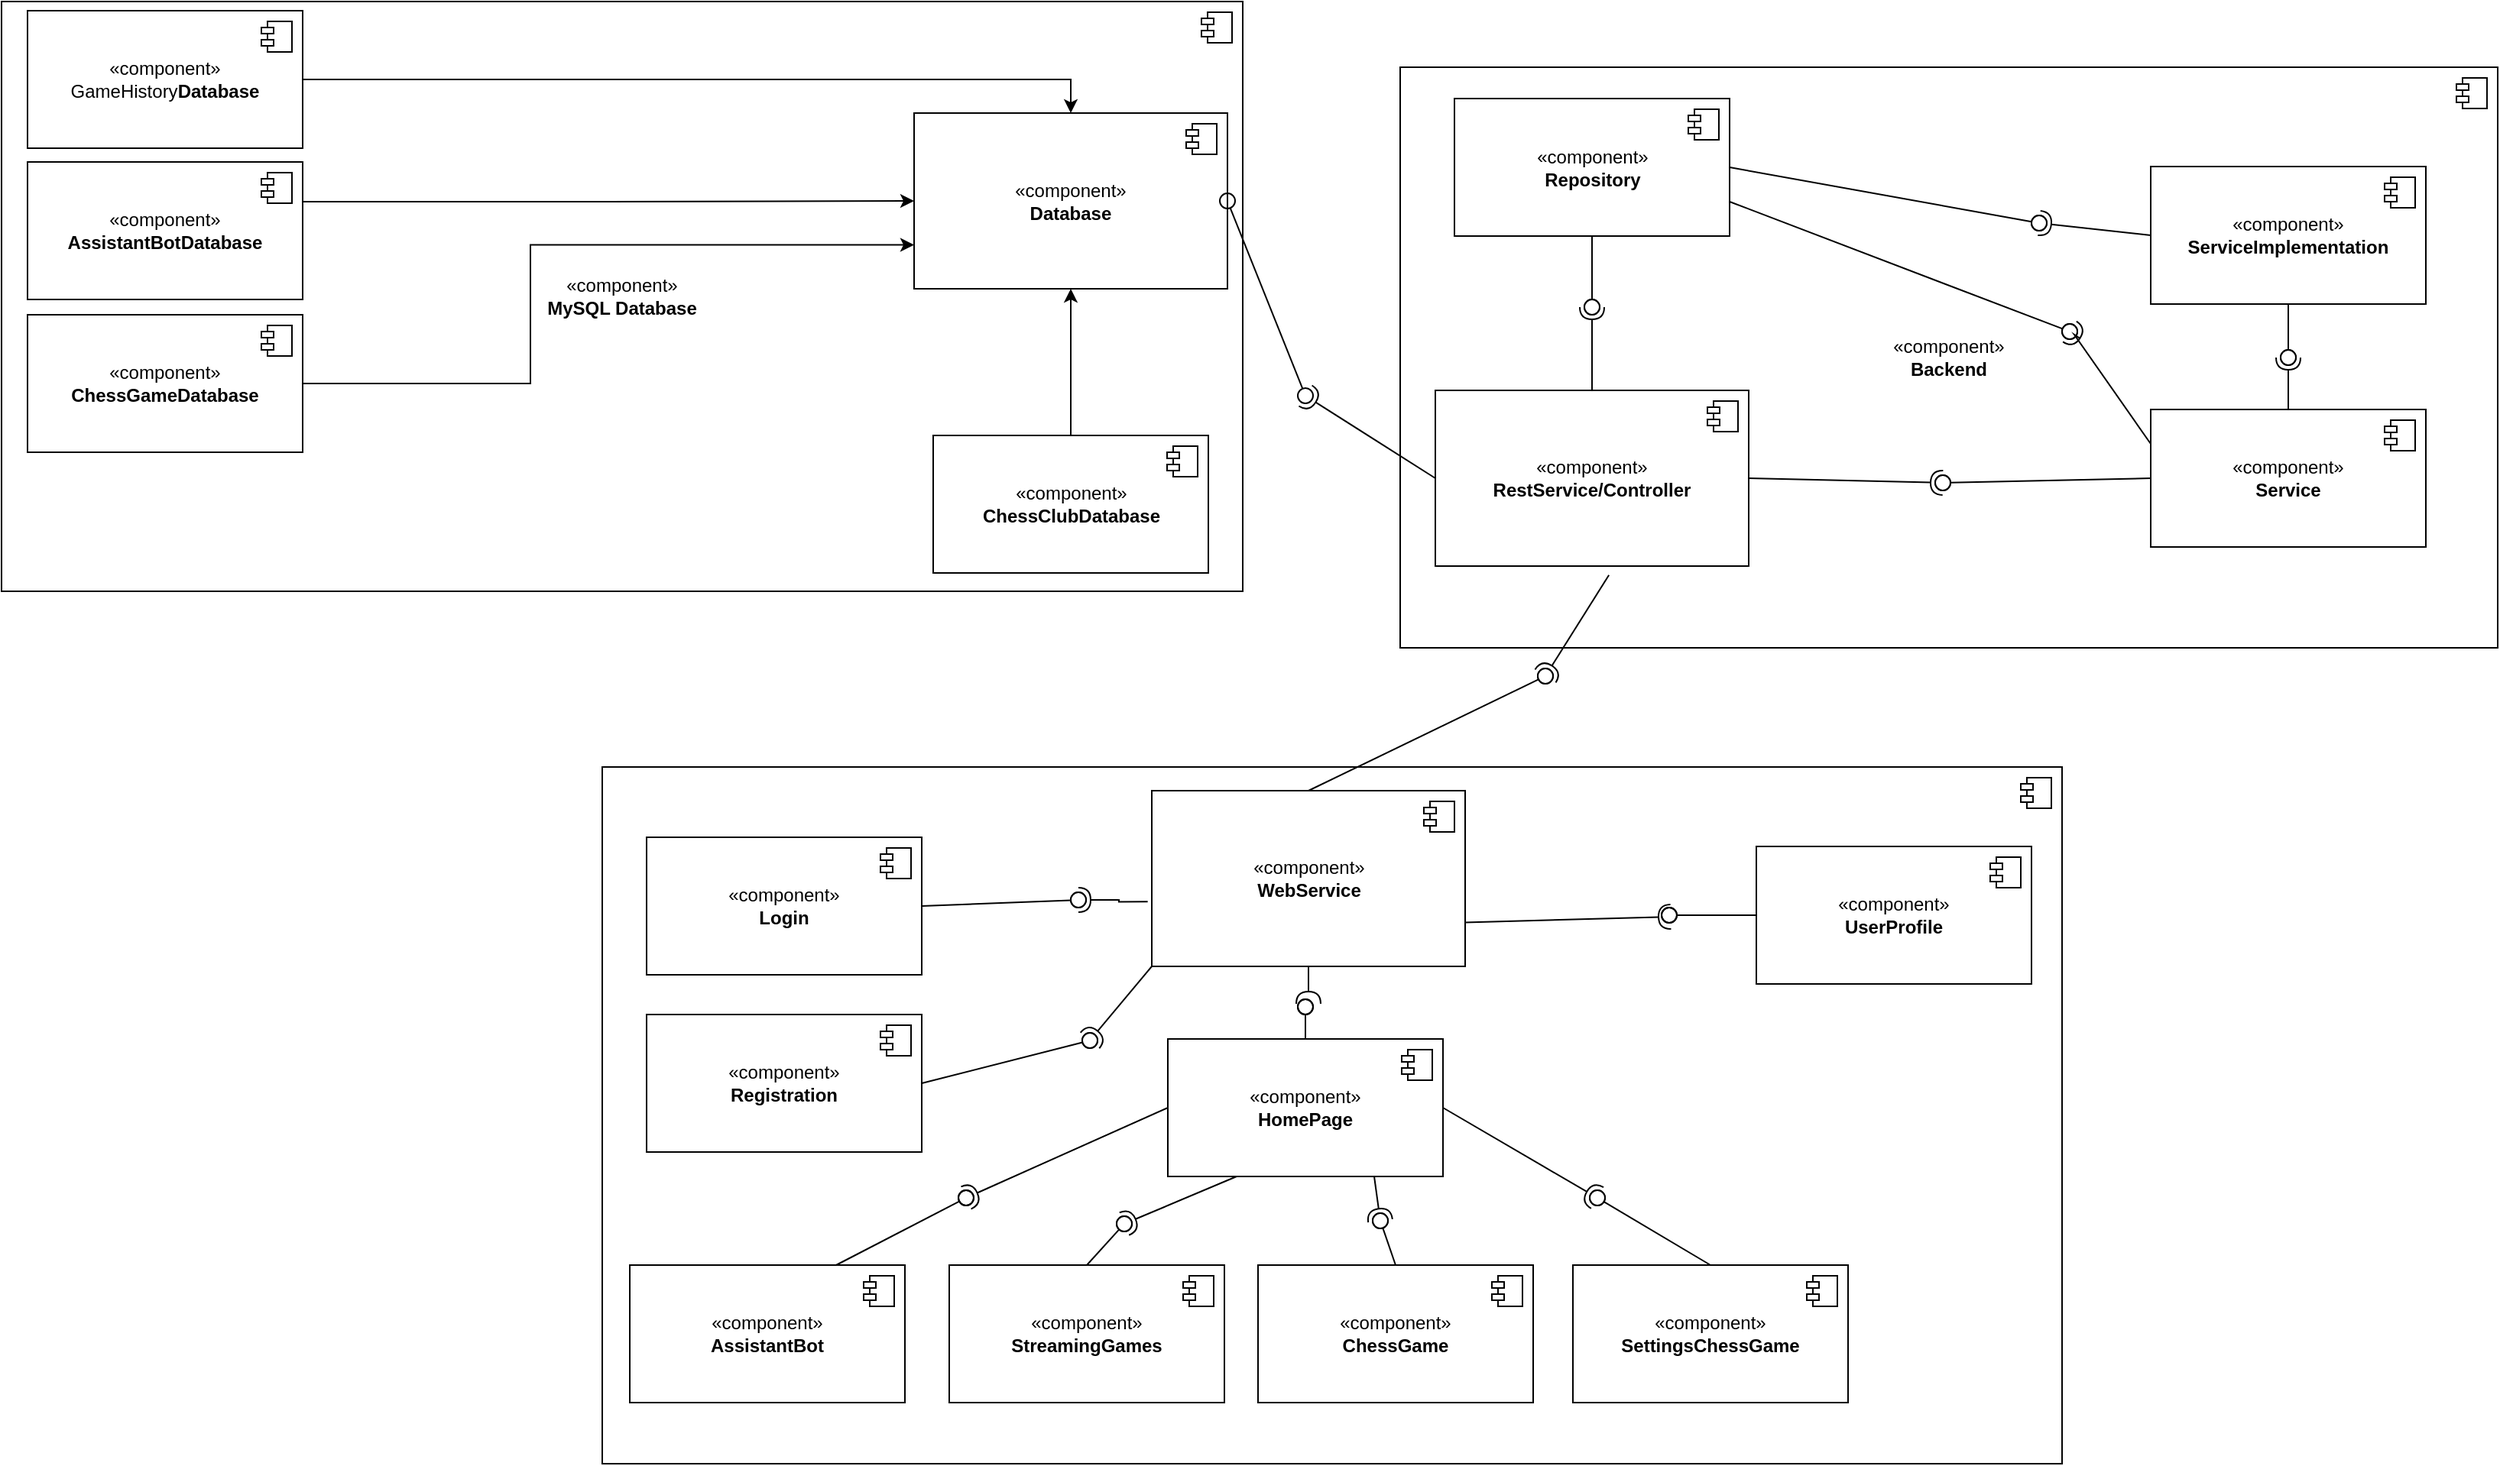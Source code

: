 <mxfile version="22.0.3" type="device">
  <diagram name="Seite-1" id="GYqesnZQCZs1QaEqhSTq">
    <mxGraphModel dx="1295" dy="1504" grid="0" gridSize="10" guides="1" tooltips="1" connect="1" arrows="1" fold="1" page="1" pageScale="1" pageWidth="1654" pageHeight="1169" background="#FFFFFF" math="0" shadow="0">
      <root>
        <mxCell id="0" />
        <mxCell id="1" parent="0" />
        <mxCell id="MvTKbooedZdlY5eyJeiM-1" value="&lt;font&gt;«component»&lt;br&gt;&lt;/font&gt;&lt;div&gt;&lt;font&gt;&lt;b&gt;MySQL Database&lt;/b&gt;&lt;/font&gt;&lt;/div&gt;" style="html=1;dropTarget=0;whiteSpace=wrap;fillColor=#FFFFFF;strokeColor=#000000;container=0;fontColor=#000000;" parent="1" vertex="1">
          <mxGeometry x="12" y="112" width="812" height="386" as="geometry" />
        </mxCell>
        <mxCell id="MvTKbooedZdlY5eyJeiM-44" style="edgeStyle=orthogonalEdgeStyle;rounded=0;orthogonalLoop=1;jettySize=auto;html=1;entryX=0;entryY=0.5;entryDx=0;entryDy=0;strokeColor=#000000;exitX=1;exitY=0.5;exitDx=0;exitDy=0;fillColor=#FFFFFF;fontColor=#000000;" parent="1" source="4gdbyEsOkvN1cczmlgGf-1" target="MvTKbooedZdlY5eyJeiM-42" edge="1">
          <mxGeometry relative="1" as="geometry">
            <mxPoint x="200.5" y="241" as="sourcePoint" />
            <Array as="points">
              <mxPoint x="209" y="243" />
              <mxPoint x="409" y="243" />
            </Array>
          </mxGeometry>
        </mxCell>
        <mxCell id="MvTKbooedZdlY5eyJeiM-47" style="edgeStyle=orthogonalEdgeStyle;rounded=0;orthogonalLoop=1;jettySize=auto;html=1;entryX=0.5;entryY=1;entryDx=0;entryDy=0;strokeColor=#000000;fillColor=#FFFFFF;fontColor=#000000;" parent="1" source="MvTKbooedZdlY5eyJeiM-11" target="MvTKbooedZdlY5eyJeiM-42" edge="1">
          <mxGeometry relative="1" as="geometry" />
        </mxCell>
        <mxCell id="MvTKbooedZdlY5eyJeiM-11" value="&lt;div&gt;&lt;font&gt;«component»&lt;/font&gt;&lt;/div&gt;&lt;div&gt;&lt;font&gt;&lt;b&gt;ChessClubDatabase&lt;/b&gt;&lt;br&gt;&lt;/font&gt;&lt;/div&gt;" style="html=1;dropTarget=0;whiteSpace=wrap;fillColor=#FFFFFF;strokeColor=#000000;container=0;fontColor=#000000;" parent="1" vertex="1">
          <mxGeometry x="621.5" y="396" width="180" height="90" as="geometry" />
        </mxCell>
        <mxCell id="MvTKbooedZdlY5eyJeiM-27" value="&lt;font&gt;«component»&lt;br&gt;&lt;/font&gt;&lt;div&gt;&lt;font&gt;&lt;b&gt;Backend&lt;/b&gt;&lt;/font&gt;&lt;/div&gt;" style="html=1;dropTarget=0;whiteSpace=wrap;fillColor=#FFFFFF;strokeColor=#000000;container=0;fontColor=#000000;" parent="1" vertex="1">
          <mxGeometry x="927" y="155" width="718" height="380" as="geometry" />
        </mxCell>
        <mxCell id="MvTKbooedZdlY5eyJeiM-32" value="&lt;div&gt;&lt;font&gt;«component»&lt;/font&gt;&lt;/div&gt;&lt;div&gt;&lt;font&gt;&lt;b&gt;Repository&lt;/b&gt;&lt;br&gt;&lt;/font&gt;&lt;/div&gt;" style="html=1;dropTarget=0;whiteSpace=wrap;fillColor=#FFFFFF;strokeColor=#000000;container=0;fontColor=#000000;" parent="1" vertex="1">
          <mxGeometry x="962.5" y="175.5" width="180" height="90" as="geometry" />
        </mxCell>
        <mxCell id="MvTKbooedZdlY5eyJeiM-36" value="&lt;div&gt;&lt;font&gt;«component»&lt;/font&gt;&lt;/div&gt;&lt;div&gt;&lt;font&gt;&lt;b&gt;ServiceImplementation&lt;br&gt;&lt;/b&gt;&lt;/font&gt;&lt;/div&gt;" style="html=1;dropTarget=0;whiteSpace=wrap;fillColor=#FFFFFF;strokeColor=#000000;container=0;fontColor=#000000;" parent="1" vertex="1">
          <mxGeometry x="1418" y="220" width="180" height="90" as="geometry" />
        </mxCell>
        <mxCell id="MvTKbooedZdlY5eyJeiM-38" value="&lt;div&gt;&lt;font&gt;«component»&lt;/font&gt;&lt;/div&gt;&lt;div&gt;&lt;font&gt;&lt;b&gt;Service&lt;/b&gt;&lt;br&gt;&lt;/font&gt;&lt;/div&gt;" style="html=1;dropTarget=0;whiteSpace=wrap;fillColor=#FFFFFF;strokeColor=#000000;container=0;fontColor=#000000;" parent="1" vertex="1">
          <mxGeometry x="1418" y="379" width="180" height="90" as="geometry" />
        </mxCell>
        <mxCell id="MvTKbooedZdlY5eyJeiM-40" value="&lt;div&gt;&lt;font&gt;«component»&lt;/font&gt;&lt;/div&gt;&lt;div&gt;&lt;font&gt;&lt;b&gt;RestService/Controller&lt;/b&gt;&lt;/font&gt;&lt;/div&gt;" style="html=1;dropTarget=0;whiteSpace=wrap;strokeColor=#000000;fillColor=#FFFFFF;container=0;fontColor=#000000;" parent="1" vertex="1">
          <mxGeometry x="950" y="366.5" width="205" height="115" as="geometry" />
        </mxCell>
        <mxCell id="MvTKbooedZdlY5eyJeiM-42" value="&lt;div&gt;&lt;font&gt;«component»&lt;/font&gt;&lt;/div&gt;&lt;div&gt;&lt;font&gt;&lt;b&gt;Database&lt;/b&gt;&lt;/font&gt;&lt;/div&gt;" style="html=1;dropTarget=0;whiteSpace=wrap;strokeColor=#000000;fillColor=#FFFFFF;gradientColor=none;container=0;fontColor=#000000;" parent="1" vertex="1">
          <mxGeometry x="609" y="185" width="205" height="115" as="geometry" />
        </mxCell>
        <mxCell id="MvTKbooedZdlY5eyJeiM-52" value="" style="rounded=0;orthogonalLoop=1;jettySize=auto;html=1;endArrow=halfCircle;endFill=0;endSize=6;strokeWidth=1;sketch=0;strokeColor=#000000;entryX=0.467;entryY=0.267;entryDx=0;entryDy=0;entryPerimeter=0;exitX=0;exitY=0.5;exitDx=0;exitDy=0;fillColor=#FFFFFF;fontColor=#000000;" parent="1" source="MvTKbooedZdlY5eyJeiM-40" target="MvTKbooedZdlY5eyJeiM-54" edge="1">
          <mxGeometry relative="1" as="geometry">
            <mxPoint x="699" y="602" as="sourcePoint" />
          </mxGeometry>
        </mxCell>
        <mxCell id="MvTKbooedZdlY5eyJeiM-53" value="" style="rounded=0;orthogonalLoop=1;jettySize=auto;html=1;endArrow=oval;endFill=0;sketch=0;sourcePerimeterSpacing=0;targetPerimeterSpacing=0;endSize=10;entryX=1;entryY=0.5;entryDx=0;entryDy=0;strokeColor=#000000;fillColor=#FFFFFF;fontColor=#000000;" parent="1" source="MvTKbooedZdlY5eyJeiM-54" target="MvTKbooedZdlY5eyJeiM-42" edge="1">
          <mxGeometry relative="1" as="geometry">
            <mxPoint x="817" y="739" as="sourcePoint" />
            <Array as="points" />
          </mxGeometry>
        </mxCell>
        <mxCell id="MvTKbooedZdlY5eyJeiM-54" value="" style="ellipse;whiteSpace=wrap;html=1;align=center;aspect=fixed;resizable=0;perimeter=centerPerimeter;rotatable=0;allowArrows=0;points=[];outlineConnect=1;container=0;fillColor=#FFFFFF;fontColor=#000000;strokeColor=#000000;" parent="1" vertex="1">
          <mxGeometry x="860" y="365" width="10" height="10" as="geometry" />
        </mxCell>
        <mxCell id="MvTKbooedZdlY5eyJeiM-59" value="" style="rounded=0;orthogonalLoop=1;jettySize=auto;html=1;endArrow=halfCircle;endFill=0;endSize=6;strokeWidth=1;sketch=0;strokeColor=#000000;exitX=1;exitY=0.5;exitDx=0;exitDy=0;fillColor=#FFFFFF;fontColor=#000000;" parent="1" source="MvTKbooedZdlY5eyJeiM-40" target="MvTKbooedZdlY5eyJeiM-61" edge="1">
          <mxGeometry relative="1" as="geometry">
            <mxPoint x="1101" y="635" as="sourcePoint" />
          </mxGeometry>
        </mxCell>
        <mxCell id="MvTKbooedZdlY5eyJeiM-60" value="" style="rounded=0;orthogonalLoop=1;jettySize=auto;html=1;endArrow=oval;endFill=0;sketch=0;sourcePerimeterSpacing=0;targetPerimeterSpacing=0;endSize=10;strokeColor=#000000;exitX=0;exitY=0.5;exitDx=0;exitDy=0;entryX=0.533;entryY=0.267;entryDx=0;entryDy=0;entryPerimeter=0;fillColor=#FFFFFF;fontColor=#000000;" parent="1" source="MvTKbooedZdlY5eyJeiM-38" target="MvTKbooedZdlY5eyJeiM-61" edge="1">
          <mxGeometry relative="1" as="geometry">
            <mxPoint x="1061" y="635" as="sourcePoint" />
            <mxPoint x="1078" y="618" as="targetPoint" />
          </mxGeometry>
        </mxCell>
        <mxCell id="MvTKbooedZdlY5eyJeiM-61" value="" style="ellipse;whiteSpace=wrap;html=1;align=center;aspect=fixed;resizable=0;perimeter=centerPerimeter;rotatable=0;allowArrows=0;points=[];outlineConnect=1;container=0;fillColor=#FFFFFF;fontColor=#000000;strokeColor=#000000;" parent="1" vertex="1">
          <mxGeometry x="1277" y="422" width="10" height="10" as="geometry" />
        </mxCell>
        <mxCell id="MvTKbooedZdlY5eyJeiM-62" value="" style="rounded=0;orthogonalLoop=1;jettySize=auto;html=1;endArrow=oval;endFill=0;sketch=0;sourcePerimeterSpacing=0;targetPerimeterSpacing=0;endSize=10;strokeColor=#000000;exitX=0.5;exitY=1;exitDx=0;exitDy=0;entryX=0.7;entryY=0.9;entryDx=0;entryDy=0;entryPerimeter=0;fillColor=#FFFFFF;fontColor=#000000;" parent="1" source="MvTKbooedZdlY5eyJeiM-32" target="MvTKbooedZdlY5eyJeiM-64" edge="1">
          <mxGeometry relative="1" as="geometry">
            <mxPoint x="1257" y="310" as="sourcePoint" />
            <mxPoint x="1143" y="304" as="targetPoint" />
          </mxGeometry>
        </mxCell>
        <mxCell id="MvTKbooedZdlY5eyJeiM-63" value="" style="rounded=0;orthogonalLoop=1;jettySize=auto;html=1;endArrow=halfCircle;endFill=0;endSize=6;strokeWidth=1;sketch=0;strokeColor=#000000;exitX=0.5;exitY=0;exitDx=0;exitDy=0;entryX=0.95;entryY=0.7;entryDx=0;entryDy=0;entryPerimeter=0;fillColor=#FFFFFF;fontColor=#000000;" parent="1" source="MvTKbooedZdlY5eyJeiM-40" target="MvTKbooedZdlY5eyJeiM-64" edge="1">
          <mxGeometry relative="1" as="geometry">
            <mxPoint x="1023" y="311" as="sourcePoint" />
            <mxPoint x="1076" y="313" as="targetPoint" />
          </mxGeometry>
        </mxCell>
        <mxCell id="MvTKbooedZdlY5eyJeiM-64" value="" style="ellipse;whiteSpace=wrap;html=1;align=center;aspect=fixed;resizable=0;perimeter=centerPerimeter;rotatable=0;allowArrows=0;points=[];outlineConnect=1;container=0;fillColor=#FFFFFF;fontColor=#000000;strokeColor=#000000;" parent="1" vertex="1">
          <mxGeometry x="1047.5" y="307" width="10" height="10" as="geometry" />
        </mxCell>
        <mxCell id="MvTKbooedZdlY5eyJeiM-70" value="" style="rounded=0;orthogonalLoop=1;jettySize=auto;html=1;endArrow=oval;endFill=0;sketch=0;sourcePerimeterSpacing=0;targetPerimeterSpacing=0;endSize=10;strokeColor=#000000;exitX=0.533;exitY=0.967;exitDx=0;exitDy=0;exitPerimeter=0;entryX=0.533;entryY=0.3;entryDx=0;entryDy=0;entryPerimeter=0;fillColor=#FFFFFF;fontColor=#000000;" parent="1" edge="1">
          <mxGeometry relative="1" as="geometry">
            <mxPoint x="1506" y="352" as="sourcePoint" />
            <mxPoint x="1506" y="352" as="targetPoint" />
          </mxGeometry>
        </mxCell>
        <mxCell id="MvTKbooedZdlY5eyJeiM-78" value="" style="rounded=0;orthogonalLoop=1;jettySize=auto;html=1;endArrow=halfCircle;endFill=0;endSize=6;strokeWidth=1;sketch=0;strokeColor=#000000;exitX=0;exitY=0.5;exitDx=0;exitDy=0;fillColor=#FFFFFF;fontColor=#000000;" parent="1" source="MvTKbooedZdlY5eyJeiM-36" target="MvTKbooedZdlY5eyJeiM-80" edge="1">
          <mxGeometry relative="1" as="geometry">
            <mxPoint x="1101" y="635" as="sourcePoint" />
          </mxGeometry>
        </mxCell>
        <mxCell id="MvTKbooedZdlY5eyJeiM-79" value="" style="rounded=0;orthogonalLoop=1;jettySize=auto;html=1;endArrow=oval;endFill=0;sketch=0;sourcePerimeterSpacing=0;targetPerimeterSpacing=0;endSize=10;strokeColor=#000000;exitX=1;exitY=0.5;exitDx=0;exitDy=0;fillColor=#FFFFFF;fontColor=#000000;" parent="1" source="MvTKbooedZdlY5eyJeiM-32" target="MvTKbooedZdlY5eyJeiM-80" edge="1">
          <mxGeometry relative="1" as="geometry">
            <mxPoint x="1061" y="635" as="sourcePoint" />
            <mxPoint x="1060" y="615" as="targetPoint" />
          </mxGeometry>
        </mxCell>
        <mxCell id="MvTKbooedZdlY5eyJeiM-80" value="" style="ellipse;whiteSpace=wrap;html=1;align=center;aspect=fixed;resizable=0;perimeter=centerPerimeter;rotatable=0;allowArrows=0;points=[];outlineConnect=1;container=0;fillColor=#FFFFFF;fontColor=#000000;strokeColor=#000000;" parent="1" vertex="1">
          <mxGeometry x="1340" y="252" width="10" height="10" as="geometry" />
        </mxCell>
        <mxCell id="MvTKbooedZdlY5eyJeiM-81" value="" style="rounded=0;orthogonalLoop=1;jettySize=auto;html=1;endArrow=oval;endFill=0;sketch=0;sourcePerimeterSpacing=0;targetPerimeterSpacing=0;endSize=10;strokeColor=#000000;exitX=1;exitY=0.75;exitDx=0;exitDy=0;entryX=0.133;entryY=0.35;entryDx=0;entryDy=0;entryPerimeter=0;fillColor=#FFFFFF;fontColor=#000000;" parent="1" source="MvTKbooedZdlY5eyJeiM-32" target="MvTKbooedZdlY5eyJeiM-82" edge="1">
          <mxGeometry relative="1" as="geometry">
            <mxPoint x="1153" y="231" as="sourcePoint" />
            <mxPoint x="1355" y="267" as="targetPoint" />
          </mxGeometry>
        </mxCell>
        <mxCell id="MvTKbooedZdlY5eyJeiM-82" value="" style="ellipse;whiteSpace=wrap;html=1;align=center;aspect=fixed;resizable=0;perimeter=centerPerimeter;rotatable=0;allowArrows=0;points=[];outlineConnect=1;container=0;fillColor=#FFFFFF;fontColor=#000000;strokeColor=#000000;" parent="1" vertex="1">
          <mxGeometry x="1360" y="323" width="10" height="10" as="geometry" />
        </mxCell>
        <mxCell id="MvTKbooedZdlY5eyJeiM-83" value="" style="rounded=0;orthogonalLoop=1;jettySize=auto;html=1;endArrow=halfCircle;endFill=0;endSize=6;strokeWidth=1;sketch=0;strokeColor=#000000;exitX=0;exitY=0.25;exitDx=0;exitDy=0;entryX=0.267;entryY=0.883;entryDx=0;entryDy=0;entryPerimeter=0;fillColor=#FFFFFF;fontColor=#000000;" parent="1" source="MvTKbooedZdlY5eyJeiM-38" target="MvTKbooedZdlY5eyJeiM-82" edge="1">
          <mxGeometry relative="1" as="geometry">
            <mxPoint x="1418" y="400" as="sourcePoint" />
            <mxPoint x="1345" y="392" as="targetPoint" />
            <Array as="points">
              <mxPoint x="1368" y="330" />
            </Array>
          </mxGeometry>
        </mxCell>
        <mxCell id="MvTKbooedZdlY5eyJeiM-84" value="" style="rounded=0;orthogonalLoop=1;jettySize=auto;html=1;endArrow=halfCircle;endFill=0;endSize=6;strokeWidth=1;sketch=0;strokeColor=#000000;fillColor=#FFFFFF;fontColor=#000000;" parent="1" source="MvTKbooedZdlY5eyJeiM-38" target="MvTKbooedZdlY5eyJeiM-86" edge="1">
          <mxGeometry relative="1" as="geometry">
            <mxPoint x="1101" y="549" as="sourcePoint" />
          </mxGeometry>
        </mxCell>
        <mxCell id="MvTKbooedZdlY5eyJeiM-85" value="" style="rounded=0;orthogonalLoop=1;jettySize=auto;html=1;endArrow=oval;endFill=0;sketch=0;sourcePerimeterSpacing=0;targetPerimeterSpacing=0;endSize=10;strokeColor=#000000;entryX=0.867;entryY=0.333;entryDx=0;entryDy=0;entryPerimeter=0;exitX=0.5;exitY=1;exitDx=0;exitDy=0;fillColor=#FFFFFF;fontColor=#000000;" parent="1" source="MvTKbooedZdlY5eyJeiM-36" target="MvTKbooedZdlY5eyJeiM-86" edge="1">
          <mxGeometry relative="1" as="geometry">
            <mxPoint x="1491.5" y="307" as="sourcePoint" />
            <mxPoint x="1516.5" y="353" as="targetPoint" />
          </mxGeometry>
        </mxCell>
        <mxCell id="MvTKbooedZdlY5eyJeiM-86" value="" style="ellipse;whiteSpace=wrap;html=1;align=center;aspect=fixed;resizable=0;perimeter=centerPerimeter;rotatable=0;allowArrows=0;points=[];outlineConnect=1;container=0;fillColor=#FFFFFF;fontColor=#000000;strokeColor=#000000;" parent="1" vertex="1">
          <mxGeometry x="1503" y="340" width="10" height="10" as="geometry" />
        </mxCell>
        <mxCell id="MvTKbooedZdlY5eyJeiM-87" value="&lt;font&gt;«component»&lt;br&gt;&lt;/font&gt;&lt;div&gt;&lt;font&gt;&lt;b&gt;Frontend&lt;/b&gt;&lt;/font&gt;&lt;/div&gt;" style="html=1;dropTarget=0;whiteSpace=wrap;fillColor=#FFFFFF;strokeColor=#000000;container=0;fontColor=#000000;" parent="1" vertex="1">
          <mxGeometry x="405" y="613" width="955" height="456" as="geometry" />
        </mxCell>
        <mxCell id="MvTKbooedZdlY5eyJeiM-89" value="&lt;div&gt;&lt;font&gt;«component»&lt;/font&gt;&lt;/div&gt;&lt;div&gt;&lt;font&gt;&lt;b&gt;WebService&lt;/b&gt;&lt;/font&gt;&lt;/div&gt;" style="html=1;dropTarget=0;whiteSpace=wrap;strokeColor=#000000;fillColor=#FFFFFF;container=0;fontColor=#000000;" parent="1" vertex="1">
          <mxGeometry x="764.5" y="628.5" width="205" height="115" as="geometry" />
        </mxCell>
        <mxCell id="MvTKbooedZdlY5eyJeiM-92" value="" style="rounded=0;orthogonalLoop=1;jettySize=auto;html=1;endArrow=halfCircle;endFill=0;endSize=6;strokeWidth=1;sketch=0;exitX=0.554;exitY=1.051;exitDx=0;exitDy=0;strokeColor=#000000;entryX=0.9;entryY=0.1;entryDx=0;entryDy=0;entryPerimeter=0;exitPerimeter=0;fillColor=#FFFFFF;fontColor=#000000;" parent="1" source="MvTKbooedZdlY5eyJeiM-40" target="MvTKbooedZdlY5eyJeiM-94" edge="1">
          <mxGeometry relative="1" as="geometry">
            <mxPoint x="1129.5" y="474" as="sourcePoint" />
            <mxPoint x="1034" y="543.5" as="targetPoint" />
          </mxGeometry>
        </mxCell>
        <mxCell id="MvTKbooedZdlY5eyJeiM-95" value="" style="rounded=0;orthogonalLoop=1;jettySize=auto;html=1;endArrow=oval;endFill=0;sketch=0;sourcePerimeterSpacing=0;targetPerimeterSpacing=0;endSize=10;exitX=0.5;exitY=0;exitDx=0;exitDy=0;strokeColor=#000000;fillColor=#FFFFFF;fontColor=#000000;" parent="1" source="MvTKbooedZdlY5eyJeiM-89" target="MvTKbooedZdlY5eyJeiM-94" edge="1">
          <mxGeometry relative="1" as="geometry">
            <mxPoint x="725" y="503" as="sourcePoint" />
            <mxPoint x="869" y="425" as="targetPoint" />
          </mxGeometry>
        </mxCell>
        <mxCell id="MvTKbooedZdlY5eyJeiM-94" value="" style="ellipse;whiteSpace=wrap;html=1;align=center;aspect=fixed;resizable=0;perimeter=centerPerimeter;rotatable=0;allowArrows=0;points=[];outlineConnect=1;container=0;fillColor=#FFFFFF;fontColor=#000000;strokeColor=#000000;" parent="1" vertex="1">
          <mxGeometry x="1017" y="548.5" width="10" height="10" as="geometry" />
        </mxCell>
        <mxCell id="MvTKbooedZdlY5eyJeiM-96" value="&lt;div&gt;&lt;font&gt;«component»&lt;/font&gt;&lt;/div&gt;&lt;div&gt;&lt;font&gt;&lt;b&gt;ChessGame&lt;/b&gt;&lt;br&gt;&lt;/font&gt;&lt;/div&gt;" style="html=1;dropTarget=0;whiteSpace=wrap;fillColor=#FFFFFF;strokeColor=#000000;container=0;fontColor=#000000;" parent="1" vertex="1">
          <mxGeometry x="834" y="939" width="180" height="90" as="geometry" />
        </mxCell>
        <mxCell id="MvTKbooedZdlY5eyJeiM-100" value="&lt;div&gt;&lt;font&gt;«component»&lt;/font&gt;&lt;/div&gt;&lt;div&gt;&lt;font&gt;&lt;b&gt;Registration&lt;/b&gt;&lt;br&gt;&lt;/font&gt;&lt;/div&gt;" style="html=1;dropTarget=0;whiteSpace=wrap;fillColor=#FFFFFF;strokeColor=#000000;container=0;fontColor=#000000;" parent="1" vertex="1">
          <mxGeometry x="434" y="775" width="180" height="90" as="geometry" />
        </mxCell>
        <mxCell id="MvTKbooedZdlY5eyJeiM-102" value="&lt;div&gt;&lt;font&gt;«component»&lt;/font&gt;&lt;/div&gt;&lt;div&gt;&lt;font&gt;&lt;b&gt;Login&lt;/b&gt;&lt;/font&gt;&lt;br&gt;&lt;/div&gt;" style="html=1;dropTarget=0;whiteSpace=wrap;fillColor=#FFFFFF;strokeColor=#000000;container=0;fontColor=#000000;" parent="1" vertex="1">
          <mxGeometry x="434" y="659" width="180" height="90" as="geometry" />
        </mxCell>
        <mxCell id="MvTKbooedZdlY5eyJeiM-106" value="&lt;div&gt;&lt;font&gt;«component»&lt;/font&gt;&lt;/div&gt;&lt;div&gt;&lt;font&gt;&lt;b&gt;HomePage&lt;/b&gt;&lt;br&gt;&lt;/font&gt;&lt;/div&gt;" style="html=1;dropTarget=0;whiteSpace=wrap;fillColor=#FFFFFF;strokeColor=#000000;container=0;fontColor=#000000;" parent="1" vertex="1">
          <mxGeometry x="775" y="791" width="180" height="90" as="geometry" />
        </mxCell>
        <mxCell id="MvTKbooedZdlY5eyJeiM-108" value="&lt;div&gt;&lt;font&gt;«component»&lt;/font&gt;&lt;/div&gt;&lt;div&gt;&lt;font&gt;&lt;b&gt;UserProfile&lt;/b&gt;&lt;br&gt;&lt;/font&gt;&lt;/div&gt;" style="html=1;dropTarget=0;whiteSpace=wrap;fillColor=#FFFFFF;strokeColor=#000000;container=0;fontColor=#000000;" parent="1" vertex="1">
          <mxGeometry x="1160" y="665" width="180" height="90" as="geometry" />
        </mxCell>
        <mxCell id="GyxYuytBnQCfA59tnKjW-6" value="" style="rounded=0;orthogonalLoop=1;jettySize=auto;html=1;endArrow=halfCircle;endFill=0;endSize=6;strokeWidth=1;sketch=0;exitX=1;exitY=0.75;exitDx=0;exitDy=0;strokeColor=#000000;fillColor=#FFFFFF;fontColor=#000000;" parent="1" source="MvTKbooedZdlY5eyJeiM-89" edge="1">
          <mxGeometry relative="1" as="geometry">
            <mxPoint x="797" y="622" as="sourcePoint" />
            <mxPoint x="1104" y="711" as="targetPoint" />
          </mxGeometry>
        </mxCell>
        <mxCell id="GyxYuytBnQCfA59tnKjW-5" value="" style="ellipse;whiteSpace=wrap;html=1;align=center;aspect=fixed;resizable=0;perimeter=centerPerimeter;rotatable=0;allowArrows=0;points=[];outlineConnect=1;container=0;fillColor=#FFFFFF;fontColor=#000000;strokeColor=#000000;" parent="1" vertex="1">
          <mxGeometry x="1098" y="705" width="10" height="10" as="geometry" />
        </mxCell>
        <mxCell id="GyxYuytBnQCfA59tnKjW-7" value="" style="rounded=0;orthogonalLoop=1;jettySize=auto;html=1;endArrow=oval;endFill=0;sketch=0;sourcePerimeterSpacing=0;targetPerimeterSpacing=0;endSize=10;strokeColor=#000000;exitX=0;exitY=0.5;exitDx=0;exitDy=0;entryX=0.3;entryY=-0.2;entryDx=0;entryDy=0;entryPerimeter=0;fillColor=#FFFFFF;fontColor=#000000;" parent="1" source="MvTKbooedZdlY5eyJeiM-108" target="GyxYuytBnQCfA59tnKjW-5" edge="1">
          <mxGeometry relative="1" as="geometry">
            <mxPoint x="1315" y="889" as="sourcePoint" />
            <mxPoint x="1114" y="725" as="targetPoint" />
          </mxGeometry>
        </mxCell>
        <mxCell id="GyxYuytBnQCfA59tnKjW-11" value="" style="rounded=0;orthogonalLoop=1;jettySize=auto;html=1;endArrow=halfCircle;endFill=0;endSize=6;strokeWidth=1;sketch=0;exitX=0;exitY=0.5;exitDx=0;exitDy=0;strokeColor=#000000;fillColor=#FFFFFF;fontColor=#000000;" parent="1" source="GyxYuytBnQCfA59tnKjW-19" edge="1">
          <mxGeometry relative="1" as="geometry">
            <mxPoint x="515" y="682" as="sourcePoint" />
            <mxPoint x="717" y="700" as="targetPoint" />
          </mxGeometry>
        </mxCell>
        <mxCell id="GyxYuytBnQCfA59tnKjW-16" value="" style="rounded=0;orthogonalLoop=1;jettySize=auto;html=1;endArrow=oval;endFill=0;sketch=0;sourcePerimeterSpacing=0;targetPerimeterSpacing=0;endSize=10;exitX=1;exitY=0.5;exitDx=0;exitDy=0;strokeColor=#000000;entryX=0.5;entryY=0.3;entryDx=0;entryDy=0;entryPerimeter=0;fillColor=#FFFFFF;fontColor=#000000;" parent="1" source="MvTKbooedZdlY5eyJeiM-100" target="x85bNRvsHFvpaz6X490h-4" edge="1">
          <mxGeometry relative="1" as="geometry">
            <mxPoint x="782" y="861" as="sourcePoint" />
            <mxPoint x="722" y="789" as="targetPoint" />
          </mxGeometry>
        </mxCell>
        <mxCell id="GyxYuytBnQCfA59tnKjW-18" value="" style="rounded=0;orthogonalLoop=1;jettySize=auto;html=1;endArrow=oval;endFill=0;sketch=0;sourcePerimeterSpacing=0;targetPerimeterSpacing=0;endSize=10;exitX=1;exitY=0.5;exitDx=0;exitDy=0;strokeColor=#000000;fillColor=#FFFFFF;fontColor=#000000;" parent="1" source="MvTKbooedZdlY5eyJeiM-102" target="GyxYuytBnQCfA59tnKjW-19" edge="1">
          <mxGeometry relative="1" as="geometry">
            <mxPoint x="822" y="875" as="sourcePoint" />
            <mxPoint x="879" y="697" as="targetPoint" />
          </mxGeometry>
        </mxCell>
        <mxCell id="GyxYuytBnQCfA59tnKjW-19" value="" style="ellipse;whiteSpace=wrap;html=1;align=center;aspect=fixed;resizable=0;perimeter=centerPerimeter;rotatable=0;allowArrows=0;points=[];outlineConnect=1;strokeColor=#000000;container=0;fillColor=#FFFFFF;fontColor=#000000;" parent="1" vertex="1">
          <mxGeometry x="711.5" y="695" width="10" height="10" as="geometry" />
        </mxCell>
        <mxCell id="GyxYuytBnQCfA59tnKjW-27" value="" style="rounded=0;orthogonalLoop=1;jettySize=auto;html=1;endArrow=halfCircle;endFill=0;endSize=6;strokeWidth=1;sketch=0;exitX=0.5;exitY=1;exitDx=0;exitDy=0;strokeColor=#000000;fillColor=#FFFFFF;fontColor=#000000;" parent="1" source="MvTKbooedZdlY5eyJeiM-89" edge="1">
          <mxGeometry relative="1" as="geometry">
            <mxPoint x="525" y="692" as="sourcePoint" />
            <mxPoint x="867" y="768" as="targetPoint" />
          </mxGeometry>
        </mxCell>
        <mxCell id="GyxYuytBnQCfA59tnKjW-28" value="" style="ellipse;whiteSpace=wrap;html=1;align=center;aspect=fixed;resizable=0;perimeter=centerPerimeter;rotatable=0;allowArrows=0;points=[];outlineConnect=1;container=0;fillColor=#FFFFFF;fontColor=#000000;strokeColor=#000000;" parent="1" vertex="1">
          <mxGeometry x="860" y="765" width="10" height="10" as="geometry" />
        </mxCell>
        <mxCell id="GyxYuytBnQCfA59tnKjW-29" value="" style="rounded=0;orthogonalLoop=1;jettySize=auto;html=1;endArrow=oval;endFill=0;sketch=0;sourcePerimeterSpacing=0;targetPerimeterSpacing=0;endSize=10;exitX=0.5;exitY=0;exitDx=0;exitDy=0;strokeColor=#000000;entryX=0.9;entryY=0.9;entryDx=0;entryDy=0;entryPerimeter=0;fillColor=#FFFFFF;fontColor=#000000;" parent="1" source="MvTKbooedZdlY5eyJeiM-106" target="GyxYuytBnQCfA59tnKjW-28" edge="1">
          <mxGeometry relative="1" as="geometry">
            <mxPoint x="412" y="894.5" as="sourcePoint" />
            <mxPoint x="472" y="927" as="targetPoint" />
          </mxGeometry>
        </mxCell>
        <mxCell id="4gdbyEsOkvN1cczmlgGf-1" value="&lt;div&gt;&lt;font&gt;«component»&lt;b&gt;&lt;br&gt;&lt;/b&gt;&lt;/font&gt;&lt;/div&gt;&lt;font&gt;&lt;b&gt;AssistantBot&lt;/b&gt;&lt;/font&gt;&lt;b style=&quot;background-color: initial;&quot;&gt;Database&lt;/b&gt;&lt;font&gt;&lt;b&gt;&lt;br&gt;&lt;/b&gt;&lt;/font&gt;" style="html=1;dropTarget=0;whiteSpace=wrap;fillColor=#FFFFFF;strokeColor=#000000;container=0;fontColor=#000000;" parent="1" vertex="1">
          <mxGeometry x="29" y="217" width="180" height="90" as="geometry" />
        </mxCell>
        <mxCell id="4gdbyEsOkvN1cczmlgGf-5" value="&lt;div&gt;&lt;font&gt;«component»&lt;/font&gt;&lt;/div&gt;&lt;div&gt;&lt;span style=&quot;background-color: initial;&quot;&gt;GameHistory&lt;/span&gt;&lt;b style=&quot;background-color: initial;&quot;&gt;Database&lt;/b&gt;&lt;/div&gt;" style="html=1;dropTarget=0;whiteSpace=wrap;fillColor=#FFFFFF;strokeColor=#000000;container=0;fontColor=#000000;" parent="1" vertex="1">
          <mxGeometry x="29" y="118" width="180" height="90" as="geometry" />
        </mxCell>
        <mxCell id="4gdbyEsOkvN1cczmlgGf-7" value="&lt;div&gt;&lt;font&gt;«component»&lt;b&gt;&lt;br&gt;&lt;/b&gt;&lt;/font&gt;&lt;/div&gt;&lt;div&gt;&lt;font&gt;&lt;b&gt;ChessGameDatabase&lt;/b&gt;&lt;/font&gt;&lt;/div&gt;" style="html=1;dropTarget=0;whiteSpace=wrap;fillColor=#FFFFFF;strokeColor=#000000;container=0;fontColor=#000000;" parent="1" vertex="1">
          <mxGeometry x="29" y="317" width="180" height="90" as="geometry" />
        </mxCell>
        <mxCell id="4gdbyEsOkvN1cczmlgGf-15" style="edgeStyle=orthogonalEdgeStyle;rounded=0;orthogonalLoop=1;jettySize=auto;html=1;entryX=0.5;entryY=0;entryDx=0;entryDy=0;strokeColor=#000000;exitX=1;exitY=0.5;exitDx=0;exitDy=0;fillColor=#FFFFFF;fontColor=#000000;" parent="1" source="4gdbyEsOkvN1cczmlgGf-5" target="MvTKbooedZdlY5eyJeiM-42" edge="1">
          <mxGeometry relative="1" as="geometry">
            <mxPoint x="215" y="272" as="sourcePoint" />
            <mxPoint x="619" y="253" as="targetPoint" />
          </mxGeometry>
        </mxCell>
        <mxCell id="4gdbyEsOkvN1cczmlgGf-19" style="edgeStyle=orthogonalEdgeStyle;rounded=0;orthogonalLoop=1;jettySize=auto;html=1;entryX=0;entryY=0.75;entryDx=0;entryDy=0;strokeColor=#000000;exitX=1;exitY=0.5;exitDx=0;exitDy=0;fillColor=#FFFFFF;fontColor=#000000;" parent="1" source="4gdbyEsOkvN1cczmlgGf-7" target="MvTKbooedZdlY5eyJeiM-42" edge="1">
          <mxGeometry relative="1" as="geometry">
            <mxPoint x="722" y="540" as="sourcePoint" />
            <mxPoint x="722" y="310" as="targetPoint" />
            <Array as="points">
              <mxPoint x="358" y="362" />
              <mxPoint x="358" y="271" />
            </Array>
          </mxGeometry>
        </mxCell>
        <mxCell id="4gdbyEsOkvN1cczmlgGf-28" value="&lt;div&gt;&lt;font&gt;«component»&lt;/font&gt;&lt;/div&gt;&lt;div&gt;&lt;font&gt;&lt;b&gt;AssistantBot&lt;/b&gt;&lt;br&gt;&lt;/font&gt;&lt;/div&gt;" style="html=1;dropTarget=0;whiteSpace=wrap;fillColor=#FFFFFF;strokeColor=#000000;container=0;fontColor=#000000;" parent="1" vertex="1">
          <mxGeometry x="423" y="939" width="180" height="90" as="geometry" />
        </mxCell>
        <mxCell id="4gdbyEsOkvN1cczmlgGf-30" value="&lt;div&gt;&lt;font&gt;«component»&lt;/font&gt;&lt;/div&gt;&lt;div&gt;&lt;font&gt;&lt;b&gt;StreamingGames&lt;/b&gt;&lt;br&gt;&lt;/font&gt;&lt;/div&gt;" style="html=1;dropTarget=0;whiteSpace=wrap;fillColor=#FFFFFF;strokeColor=#000000;container=0;fontColor=#000000;" parent="1" vertex="1">
          <mxGeometry x="632" y="939" width="180" height="90" as="geometry" />
        </mxCell>
        <mxCell id="4gdbyEsOkvN1cczmlgGf-34" value="&lt;div&gt;&lt;font&gt;«component»&lt;/font&gt;&lt;/div&gt;&lt;div&gt;&lt;font&gt;&lt;b&gt;SettingsChessGame&lt;/b&gt;&lt;br&gt;&lt;/font&gt;&lt;/div&gt;" style="html=1;dropTarget=0;whiteSpace=wrap;fillColor=#FFFFFF;strokeColor=#000000;container=0;fontColor=#000000;" parent="1" vertex="1">
          <mxGeometry x="1040" y="939" width="180" height="90" as="geometry" />
        </mxCell>
        <mxCell id="4gdbyEsOkvN1cczmlgGf-37" value="" style="rounded=0;orthogonalLoop=1;jettySize=auto;html=1;endArrow=halfCircle;endFill=0;endSize=6;strokeWidth=1;sketch=0;edgeStyle=orthogonalEdgeStyle;exitX=-0.013;exitY=0.632;exitDx=0;exitDy=0;exitPerimeter=0;strokeColor=#000000;fillColor=#FFFFFF;fontColor=#000000;" parent="1" source="MvTKbooedZdlY5eyJeiM-89" target="GyxYuytBnQCfA59tnKjW-19" edge="1">
          <mxGeometry relative="1" as="geometry">
            <mxPoint x="1130" y="773" as="sourcePoint" />
            <mxPoint x="1110" y="773" as="targetPoint" />
          </mxGeometry>
        </mxCell>
        <mxCell id="4gdbyEsOkvN1cczmlgGf-43" value="" style="rounded=0;orthogonalLoop=1;jettySize=auto;html=1;endArrow=halfCircle;endFill=0;endSize=6;strokeWidth=1;sketch=0;exitX=0;exitY=0.5;exitDx=0;exitDy=0;strokeColor=#000000;fillColor=#FFFFFF;fontColor=#000000;" parent="1" source="MvTKbooedZdlY5eyJeiM-106" target="4gdbyEsOkvN1cczmlgGf-42" edge="1">
          <mxGeometry relative="1" as="geometry">
            <mxPoint x="765" y="841" as="sourcePoint" />
            <mxPoint x="645" y="895" as="targetPoint" />
          </mxGeometry>
        </mxCell>
        <mxCell id="4gdbyEsOkvN1cczmlgGf-42" value="" style="ellipse;whiteSpace=wrap;html=1;align=center;aspect=fixed;resizable=0;perimeter=centerPerimeter;rotatable=0;allowArrows=0;points=[];outlineConnect=1;strokeColor=#000000;container=0;fillColor=#FFFFFF;fontColor=#000000;" parent="1" vertex="1">
          <mxGeometry x="638" y="890" width="10" height="10" as="geometry" />
        </mxCell>
        <mxCell id="4gdbyEsOkvN1cczmlgGf-50" value="" style="rounded=0;orthogonalLoop=1;jettySize=auto;html=1;endArrow=oval;endFill=0;sketch=0;sourcePerimeterSpacing=0;targetPerimeterSpacing=0;endSize=10;strokeColor=#000000;exitX=0.5;exitY=0;exitDx=0;exitDy=0;fillColor=#FFFFFF;fontColor=#000000;" parent="1" source="4gdbyEsOkvN1cczmlgGf-34" target="4gdbyEsOkvN1cczmlgGf-54" edge="1">
          <mxGeometry relative="1" as="geometry">
            <mxPoint x="523" y="949" as="sourcePoint" />
            <mxPoint x="653" y="905" as="targetPoint" />
          </mxGeometry>
        </mxCell>
        <mxCell id="4gdbyEsOkvN1cczmlgGf-51" value="" style="rounded=0;orthogonalLoop=1;jettySize=auto;html=1;endArrow=oval;endFill=0;sketch=0;sourcePerimeterSpacing=0;targetPerimeterSpacing=0;endSize=10;exitX=0.5;exitY=0;exitDx=0;exitDy=0;strokeColor=#000000;fillColor=#FFFFFF;fontColor=#000000;" parent="1" source="MvTKbooedZdlY5eyJeiM-96" target="4gdbyEsOkvN1cczmlgGf-55" edge="1">
          <mxGeometry relative="1" as="geometry">
            <mxPoint x="533" y="959" as="sourcePoint" />
            <mxPoint x="663" y="915" as="targetPoint" />
          </mxGeometry>
        </mxCell>
        <mxCell id="4gdbyEsOkvN1cczmlgGf-52" value="" style="rounded=0;orthogonalLoop=1;jettySize=auto;html=1;endArrow=oval;endFill=0;sketch=0;sourcePerimeterSpacing=0;targetPerimeterSpacing=0;endSize=10;exitX=0.5;exitY=0;exitDx=0;exitDy=0;strokeColor=#000000;entryX=0.694;entryY=0.222;entryDx=0;entryDy=0;entryPerimeter=0;fillColor=#FFFFFF;fontColor=#000000;" parent="1" source="4gdbyEsOkvN1cczmlgGf-30" target="4gdbyEsOkvN1cczmlgGf-56" edge="1">
          <mxGeometry relative="1" as="geometry">
            <mxPoint x="543" y="969" as="sourcePoint" />
            <mxPoint x="735" y="856" as="targetPoint" />
          </mxGeometry>
        </mxCell>
        <mxCell id="4gdbyEsOkvN1cczmlgGf-57" value="" style="rounded=0;orthogonalLoop=1;jettySize=auto;html=1;endArrow=halfCircle;endFill=0;endSize=6;strokeWidth=1;sketch=0;strokeColor=#000000;exitX=0.25;exitY=1;exitDx=0;exitDy=0;entryX=0.302;entryY=0.532;entryDx=0;entryDy=0;entryPerimeter=0;fillColor=#FFFFFF;fontColor=#000000;" parent="1" source="MvTKbooedZdlY5eyJeiM-106" target="4gdbyEsOkvN1cczmlgGf-56" edge="1">
          <mxGeometry relative="1" as="geometry">
            <mxPoint x="820" y="881" as="sourcePoint" />
            <mxPoint x="744" y="913" as="targetPoint" />
          </mxGeometry>
        </mxCell>
        <mxCell id="4gdbyEsOkvN1cczmlgGf-56" value="" style="ellipse;whiteSpace=wrap;html=1;align=center;aspect=fixed;resizable=0;perimeter=centerPerimeter;rotatable=0;allowArrows=0;points=[];outlineConnect=1;strokeColor=#000000;container=0;fillColor=#FFFFFF;fontColor=#000000;" parent="1" vertex="1">
          <mxGeometry x="741.5" y="907" width="10" height="10" as="geometry" />
        </mxCell>
        <mxCell id="4gdbyEsOkvN1cczmlgGf-58" value="" style="rounded=0;orthogonalLoop=1;jettySize=auto;html=1;endArrow=halfCircle;endFill=0;endSize=6;strokeWidth=1;sketch=0;strokeColor=#000000;exitX=0.75;exitY=1;exitDx=0;exitDy=0;entryX=0.455;entryY=0.53;entryDx=0;entryDy=0;entryPerimeter=0;fillColor=#FFFFFF;fontColor=#000000;" parent="1" source="MvTKbooedZdlY5eyJeiM-106" target="4gdbyEsOkvN1cczmlgGf-55" edge="1">
          <mxGeometry relative="1" as="geometry">
            <mxPoint x="910" y="881" as="sourcePoint" />
            <mxPoint x="916" y="912" as="targetPoint" />
          </mxGeometry>
        </mxCell>
        <mxCell id="4gdbyEsOkvN1cczmlgGf-55" value="" style="ellipse;whiteSpace=wrap;html=1;align=center;aspect=fixed;resizable=0;perimeter=centerPerimeter;rotatable=0;allowArrows=0;points=[];outlineConnect=1;strokeColor=#000000;container=0;fillColor=#FFFFFF;fontColor=#000000;" parent="1" vertex="1">
          <mxGeometry x="909" y="905" width="10" height="10" as="geometry" />
        </mxCell>
        <mxCell id="4gdbyEsOkvN1cczmlgGf-59" value="" style="rounded=0;orthogonalLoop=1;jettySize=auto;html=1;endArrow=halfCircle;endFill=0;endSize=6;strokeWidth=1;sketch=0;exitX=1;exitY=0.5;exitDx=0;exitDy=0;strokeColor=#000000;entryX=0.582;entryY=0.505;entryDx=0;entryDy=0;entryPerimeter=0;fillColor=#FFFFFF;fontColor=#000000;" parent="1" source="MvTKbooedZdlY5eyJeiM-106" target="4gdbyEsOkvN1cczmlgGf-54" edge="1">
          <mxGeometry relative="1" as="geometry">
            <mxPoint x="955" y="836" as="sourcePoint" />
            <mxPoint x="1059" y="898" as="targetPoint" />
          </mxGeometry>
        </mxCell>
        <mxCell id="4gdbyEsOkvN1cczmlgGf-54" value="" style="ellipse;whiteSpace=wrap;html=1;align=center;aspect=fixed;resizable=0;perimeter=centerPerimeter;rotatable=0;allowArrows=0;points=[];outlineConnect=1;strokeColor=#000000;container=0;fillColor=#FFFFFF;fontColor=#000000;" parent="1" vertex="1">
          <mxGeometry x="1051" y="890" width="10" height="10" as="geometry" />
        </mxCell>
        <mxCell id="x85bNRvsHFvpaz6X490h-3" value="" style="rounded=0;orthogonalLoop=1;jettySize=auto;html=1;endArrow=oval;endFill=0;sketch=0;sourcePerimeterSpacing=0;targetPerimeterSpacing=0;endSize=10;exitX=0.75;exitY=0;exitDx=0;exitDy=0;strokeColor=#000000;entryX=0.9;entryY=0.6;entryDx=0;entryDy=0;entryPerimeter=0;fillColor=#FFFFFF;fontColor=#000000;" parent="1" source="4gdbyEsOkvN1cczmlgGf-28" target="4gdbyEsOkvN1cczmlgGf-42" edge="1">
          <mxGeometry relative="1" as="geometry">
            <mxPoint x="732" y="949" as="sourcePoint" />
            <mxPoint x="757" y="922" as="targetPoint" />
          </mxGeometry>
        </mxCell>
        <mxCell id="x85bNRvsHFvpaz6X490h-5" value="" style="rounded=0;orthogonalLoop=1;jettySize=auto;html=1;endArrow=halfCircle;endFill=0;endSize=6;strokeWidth=1;sketch=0;exitX=0;exitY=1;exitDx=0;exitDy=0;strokeColor=#000000;entryX=0.5;entryY=0.1;entryDx=0;entryDy=0;entryPerimeter=0;fillColor=#FFFFFF;fontColor=#000000;" parent="1" source="MvTKbooedZdlY5eyJeiM-89" target="x85bNRvsHFvpaz6X490h-4" edge="1">
          <mxGeometry relative="1" as="geometry">
            <mxPoint x="765" y="744" as="sourcePoint" />
            <mxPoint x="722" y="791" as="targetPoint" />
          </mxGeometry>
        </mxCell>
        <mxCell id="x85bNRvsHFvpaz6X490h-4" value="" style="ellipse;whiteSpace=wrap;html=1;align=center;aspect=fixed;resizable=0;perimeter=centerPerimeter;rotatable=0;allowArrows=0;points=[];outlineConnect=1;strokeColor=#000000;container=0;fillColor=#FFFFFF;fontColor=#000000;" parent="1" vertex="1">
          <mxGeometry x="719" y="787" width="10" height="10" as="geometry" />
        </mxCell>
        <mxCell id="MvTKbooedZdlY5eyJeiM-2" value="" style="shape=module;jettyWidth=8;jettyHeight=4;fillColor=#FFFFFF;strokeColor=#000000;container=0;fontColor=#000000;" parent="1" vertex="1">
          <mxGeometry x="797" y="119" width="20" height="20" as="geometry">
            <mxPoint x="-27" y="7" as="offset" />
          </mxGeometry>
        </mxCell>
        <mxCell id="MvTKbooedZdlY5eyJeiM-12" value="" style="shape=module;jettyWidth=8;jettyHeight=4;strokeColor=#000000;fillColor=#FFFFFF;container=0;fontColor=#000000;" parent="1" vertex="1">
          <mxGeometry x="774.5" y="403" width="20" height="20" as="geometry">
            <mxPoint x="-27" y="7" as="offset" />
          </mxGeometry>
        </mxCell>
        <mxCell id="MvTKbooedZdlY5eyJeiM-28" value="" style="shape=module;jettyWidth=8;jettyHeight=4;fillColor=#FFFFFF;strokeColor=#000000;container=0;fontColor=#000000;" parent="1" vertex="1">
          <mxGeometry x="1618" y="162" width="20" height="20" as="geometry">
            <mxPoint x="-27" y="7" as="offset" />
          </mxGeometry>
        </mxCell>
        <mxCell id="MvTKbooedZdlY5eyJeiM-33" value="" style="shape=module;jettyWidth=8;jettyHeight=4;strokeColor=#000000;fillColor=#FFFFFF;container=0;fontColor=#000000;" parent="1" vertex="1">
          <mxGeometry x="1115.5" y="182.5" width="20" height="20" as="geometry">
            <mxPoint x="-27" y="7" as="offset" />
          </mxGeometry>
        </mxCell>
        <mxCell id="MvTKbooedZdlY5eyJeiM-37" value="" style="shape=module;jettyWidth=8;jettyHeight=4;strokeColor=#000000;fillColor=#FFFFFF;container=0;fontColor=#000000;" parent="1" vertex="1">
          <mxGeometry x="1571" y="227" width="20" height="20" as="geometry">
            <mxPoint x="-27" y="7" as="offset" />
          </mxGeometry>
        </mxCell>
        <mxCell id="MvTKbooedZdlY5eyJeiM-39" value="" style="shape=module;jettyWidth=8;jettyHeight=4;strokeColor=#000000;fillColor=#FFFFFF;container=0;fontColor=#000000;" parent="1" vertex="1">
          <mxGeometry x="1571" y="386" width="20" height="20" as="geometry">
            <mxPoint x="-27" y="7" as="offset" />
          </mxGeometry>
        </mxCell>
        <mxCell id="MvTKbooedZdlY5eyJeiM-41" value="" style="shape=module;jettyWidth=8;jettyHeight=4;strokeColor=#000000;fillColor=#FFFFFF;container=0;fontColor=#000000;" parent="1" vertex="1">
          <mxGeometry x="1128" y="373.5" width="20" height="20" as="geometry">
            <mxPoint x="-27" y="7" as="offset" />
          </mxGeometry>
        </mxCell>
        <mxCell id="MvTKbooedZdlY5eyJeiM-43" value="" style="shape=module;jettyWidth=8;jettyHeight=4;strokeColor=#000000;fillColor=#FFFFFF;container=0;fontColor=#000000;" parent="1" vertex="1">
          <mxGeometry x="787" y="192" width="20" height="20" as="geometry">
            <mxPoint x="-27" y="7" as="offset" />
          </mxGeometry>
        </mxCell>
        <mxCell id="MvTKbooedZdlY5eyJeiM-88" value="" style="shape=module;jettyWidth=8;jettyHeight=4;fillColor=#FFFFFF;strokeColor=#000000;container=0;fontColor=#000000;" parent="1" vertex="1">
          <mxGeometry x="1333" y="620" width="20" height="20" as="geometry">
            <mxPoint x="-27" y="7" as="offset" />
          </mxGeometry>
        </mxCell>
        <mxCell id="MvTKbooedZdlY5eyJeiM-90" value="" style="shape=module;jettyWidth=8;jettyHeight=4;strokeColor=#000000;fillColor=#FFFFFF;container=0;fontColor=#000000;" parent="1" vertex="1">
          <mxGeometry x="942.5" y="635.5" width="20" height="20" as="geometry">
            <mxPoint x="-27" y="7" as="offset" />
          </mxGeometry>
        </mxCell>
        <mxCell id="MvTKbooedZdlY5eyJeiM-97" value="" style="shape=module;jettyWidth=8;jettyHeight=4;strokeColor=#000000;fillColor=#FFFFFF;container=0;fontColor=#000000;" parent="1" vertex="1">
          <mxGeometry x="987" y="946" width="20" height="20" as="geometry">
            <mxPoint x="-27" y="7" as="offset" />
          </mxGeometry>
        </mxCell>
        <mxCell id="MvTKbooedZdlY5eyJeiM-101" value="" style="shape=module;jettyWidth=8;jettyHeight=4;strokeColor=#000000;fillColor=#FFFFFF;container=0;fontColor=#000000;" parent="1" vertex="1">
          <mxGeometry x="587" y="782" width="20" height="20" as="geometry">
            <mxPoint x="-27" y="7" as="offset" />
          </mxGeometry>
        </mxCell>
        <mxCell id="MvTKbooedZdlY5eyJeiM-103" value="" style="shape=module;jettyWidth=8;jettyHeight=4;strokeColor=#000000;fillColor=#FFFFFF;container=0;fontColor=#000000;" parent="1" vertex="1">
          <mxGeometry x="587" y="666" width="20" height="20" as="geometry">
            <mxPoint x="-27" y="7" as="offset" />
          </mxGeometry>
        </mxCell>
        <mxCell id="MvTKbooedZdlY5eyJeiM-107" value="" style="shape=module;jettyWidth=8;jettyHeight=4;strokeColor=#000000;fillColor=#FFFFFF;container=0;fontColor=#000000;" parent="1" vertex="1">
          <mxGeometry x="928" y="798" width="20" height="20" as="geometry">
            <mxPoint x="-27" y="7" as="offset" />
          </mxGeometry>
        </mxCell>
        <mxCell id="MvTKbooedZdlY5eyJeiM-109" value="" style="shape=module;jettyWidth=8;jettyHeight=4;strokeColor=#000000;fillColor=#FFFFFF;container=0;fontColor=#000000;" parent="1" vertex="1">
          <mxGeometry x="1313" y="672" width="20" height="20" as="geometry">
            <mxPoint x="-27" y="7" as="offset" />
          </mxGeometry>
        </mxCell>
        <mxCell id="4gdbyEsOkvN1cczmlgGf-2" value="" style="shape=module;jettyWidth=8;jettyHeight=4;fillColor=#FFFFFF;strokeColor=#000000;container=0;fontColor=#000000;" parent="1" vertex="1">
          <mxGeometry x="182" y="224" width="20" height="20" as="geometry">
            <mxPoint x="-27" y="7" as="offset" />
          </mxGeometry>
        </mxCell>
        <mxCell id="4gdbyEsOkvN1cczmlgGf-6" value="" style="shape=module;jettyWidth=8;jettyHeight=4;fillColor=#FFFFFF;strokeColor=#000000;container=0;fontColor=#000000;" parent="1" vertex="1">
          <mxGeometry x="182" y="125" width="20" height="20" as="geometry">
            <mxPoint x="-27" y="7" as="offset" />
          </mxGeometry>
        </mxCell>
        <mxCell id="4gdbyEsOkvN1cczmlgGf-8" value="" style="shape=module;jettyWidth=8;jettyHeight=4;fillColor=#FFFFFF;strokeColor=#000000;container=0;fontColor=#000000;" parent="1" vertex="1">
          <mxGeometry x="182" y="324" width="20" height="20" as="geometry">
            <mxPoint x="-27" y="7" as="offset" />
          </mxGeometry>
        </mxCell>
        <mxCell id="4gdbyEsOkvN1cczmlgGf-29" value="" style="shape=module;jettyWidth=8;jettyHeight=4;strokeColor=#000000;fillColor=#FFFFFF;container=0;fontColor=#000000;" parent="1" vertex="1">
          <mxGeometry x="576" y="946" width="20" height="20" as="geometry">
            <mxPoint x="-27" y="7" as="offset" />
          </mxGeometry>
        </mxCell>
        <mxCell id="4gdbyEsOkvN1cczmlgGf-31" value="" style="shape=module;jettyWidth=8;jettyHeight=4;strokeColor=#000000;fillColor=#FFFFFF;container=0;fontColor=#000000;" parent="1" vertex="1">
          <mxGeometry x="785" y="946" width="20" height="20" as="geometry">
            <mxPoint x="-27" y="7" as="offset" />
          </mxGeometry>
        </mxCell>
        <mxCell id="4gdbyEsOkvN1cczmlgGf-35" value="" style="shape=module;jettyWidth=8;jettyHeight=4;strokeColor=#000000;fillColor=#FFFFFF;container=0;fontColor=#000000;" parent="1" vertex="1">
          <mxGeometry x="1193" y="946" width="20" height="20" as="geometry">
            <mxPoint x="-27" y="7" as="offset" />
          </mxGeometry>
        </mxCell>
      </root>
    </mxGraphModel>
  </diagram>
</mxfile>
